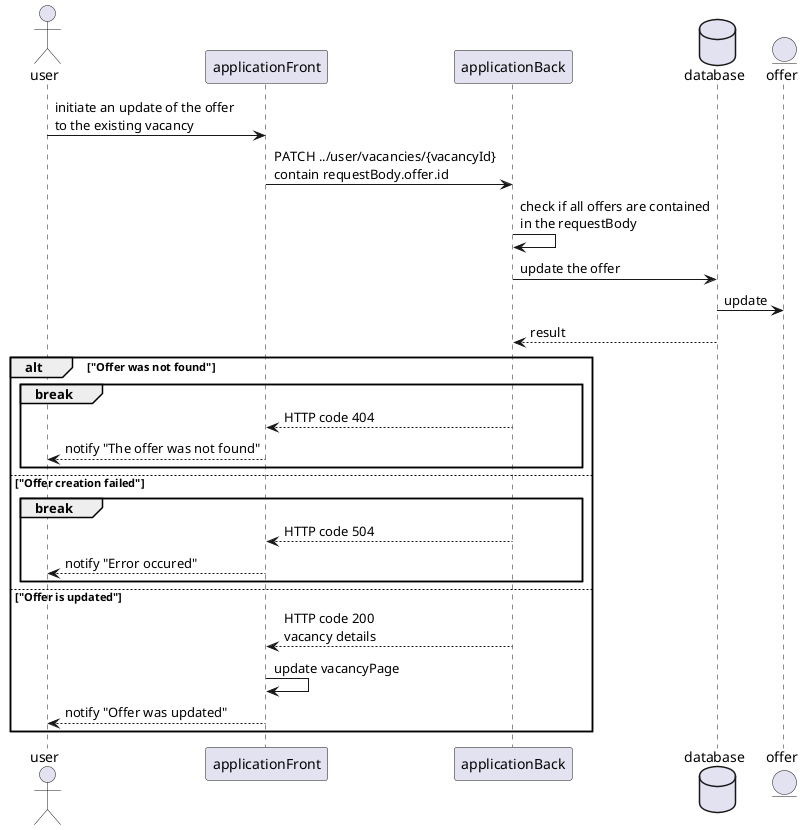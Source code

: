 @startuml "Update the existing offer to the existing vacancy sequence diagram"
skinparam topurl https://github.com/dimonar2186/jobHunter/tree/master/srs/algorithms/
skinparam sequenceReferenceBackgroundColor yellow

    actor "user" as user
    participant "applicationFront" as front
    participant "applicationBack" as back
    database "database" as db
    entity "offer" as offer

    user -> front : initiate an update of the offer\nto the existing vacancy
    front -> back : PATCH ../user/vacancies/{vacancyId}\ncontain requestBody.offer.id
    back -> back : check if all offers are contained\nin the requestBody
    back -> db : update the offer
    db -> offer : update
    db --> back : result
    alt "Offer was not found"
        break
            back --> front : HTTP code 404
            front --> user : notify "The offer was not found"
        end
    else "Offer creation failed"
        break
            back --> front : HTTP code 504
            front --> user : notify "Error occured"
        end
    else "Offer is updated"
        back --> front : HTTP code 200 \nvacancy details
        front -> front : update vacancyPage
        front --> user : notify "Offer was updated"
    end

@enduml